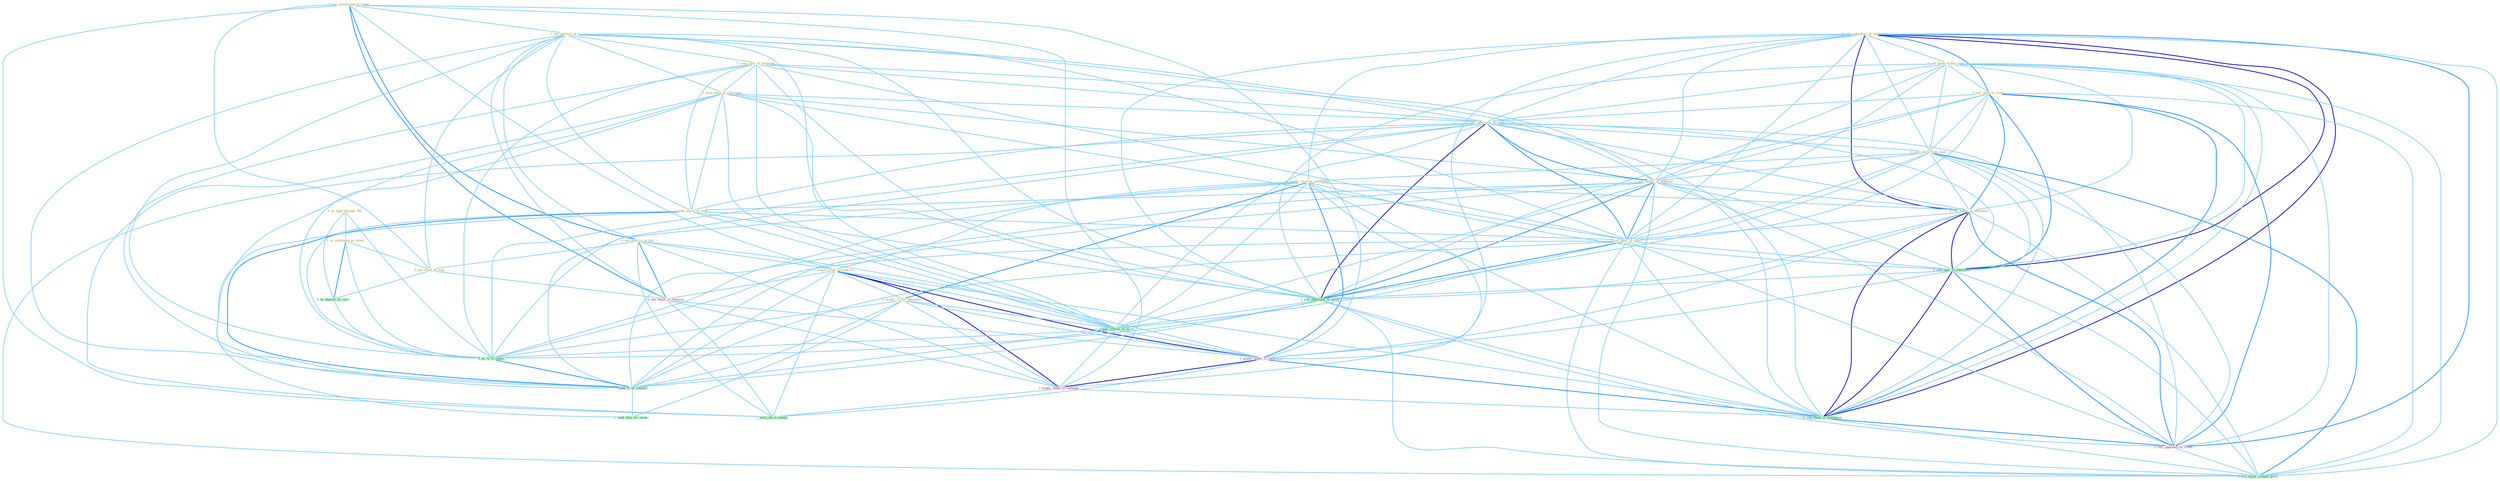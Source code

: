 Graph G{ 
    node
    [shape=polygon,style=filled,width=.5,height=.06,color="#BDFCC9",fixedsize=true,fontsize=4,
    fontcolor="#2f4f4f"];
    {node
    [color="#ffffe0", fontcolor="#8b7d6b"] "1_see_turnaround_in_trend " "1_see_unravel_of_it " "0_us_angl_through_'80s " "0_sell_subsidiari_to_entitynam " "0_sell_bond_within_year " "0_see_exercis_in_fact " "1_seen_case_of_incompet " "1_hold_posit_of_chairman " "0_sell_them_to_trust " "1_sell_othernum_of_strip " "0_sell_stock_from_floor " "1_sell_dollar_of_debentur " "0_acquir_%_from_entitynam " "0_us_entitynam_as_stone " "1_acquir_stake_in_concern " "0_sell_adhes_to_entitynam " "0_acquir_%_for_othernum " "1_seek_major_of_seat " "0_see_stand_as_sign " "1_sell_beer_of_choic "}
{node [color="#fff0f5", fontcolor="#b22222"] "0_see_vaniti_in_everyon " "1_acquir_stake_in_entitynam " "1_acquir_stake_in_compani " "1_sell_approach_to_client "}
edge [color="#B0E2FF"];

	"1_see_turnaround_in_trend " -- "1_see_unravel_of_it " [w="1", color="#87cefa" ];
	"1_see_turnaround_in_trend " -- "0_see_exercis_in_fact " [w="2", color="#1e90ff" , len=0.8];
	"1_see_turnaround_in_trend " -- "1_acquir_stake_in_concern " [w="1", color="#87cefa" ];
	"1_see_turnaround_in_trend " -- "0_see_stand_as_sign " [w="1", color="#87cefa" ];
	"1_see_turnaround_in_trend " -- "0_see_vaniti_in_everyon " [w="2", color="#1e90ff" , len=0.8];
	"1_see_turnaround_in_trend " -- "1_acquir_stake_in_entitynam " [w="1", color="#87cefa" ];
	"1_see_turnaround_in_trend " -- "1_acquir_stake_in_compani " [w="1", color="#87cefa" ];
	"1_see_turnaround_in_trend " -- "1_hold_job_in_manag " [w="1", color="#87cefa" ];
	"1_see_unravel_of_it " -- "0_see_exercis_in_fact " [w="1", color="#87cefa" ];
	"1_see_unravel_of_it " -- "1_seen_case_of_incompet " [w="1", color="#87cefa" ];
	"1_see_unravel_of_it " -- "1_hold_posit_of_chairman " [w="1", color="#87cefa" ];
	"1_see_unravel_of_it " -- "1_sell_othernum_of_strip " [w="1", color="#87cefa" ];
	"1_see_unravel_of_it " -- "1_sell_dollar_of_debentur " [w="1", color="#87cefa" ];
	"1_see_unravel_of_it " -- "1_seek_major_of_seat " [w="1", color="#87cefa" ];
	"1_see_unravel_of_it " -- "0_see_stand_as_sign " [w="1", color="#87cefa" ];
	"1_see_unravel_of_it " -- "1_sell_beer_of_choic " [w="1", color="#87cefa" ];
	"1_see_unravel_of_it " -- "1_sell_othernum_of_model " [w="1", color="#87cefa" ];
	"1_see_unravel_of_it " -- "0_see_vaniti_in_everyon " [w="1", color="#87cefa" ];
	"1_see_unravel_of_it " -- "1_acquir_million_of_asset " [w="1", color="#87cefa" ];
	"1_see_unravel_of_it " -- "1_us_%_of_capac " [w="1", color="#87cefa" ];
	"1_see_unravel_of_it " -- "1_seek_%_of_concern " [w="1", color="#87cefa" ];
	"0_us_angl_through_'80s " -- "0_us_entitynam_as_stone " [w="1", color="#87cefa" ];
	"0_us_angl_through_'80s " -- "0_us_deposit_as_cach " [w="1", color="#87cefa" ];
	"0_us_angl_through_'80s " -- "1_us_%_of_capac " [w="1", color="#87cefa" ];
	"0_sell_subsidiari_to_entitynam " -- "0_sell_bond_within_year " [w="1", color="#87cefa" ];
	"0_sell_subsidiari_to_entitynam " -- "0_sell_them_to_trust " [w="2", color="#1e90ff" , len=0.8];
	"0_sell_subsidiari_to_entitynam " -- "1_sell_othernum_of_strip " [w="1", color="#87cefa" ];
	"0_sell_subsidiari_to_entitynam " -- "0_sell_stock_from_floor " [w="1", color="#87cefa" ];
	"0_sell_subsidiari_to_entitynam " -- "1_sell_dollar_of_debentur " [w="1", color="#87cefa" ];
	"0_sell_subsidiari_to_entitynam " -- "0_acquir_%_from_entitynam " [w="1", color="#87cefa" ];
	"0_sell_subsidiari_to_entitynam " -- "0_sell_adhes_to_entitynam " [w="3", color="#0000cd" , len=0.6];
	"0_sell_subsidiari_to_entitynam " -- "1_sell_beer_of_choic " [w="1", color="#87cefa" ];
	"0_sell_subsidiari_to_entitynam " -- "0_sell_oper_to_entitynam " [w="3", color="#0000cd" , len=0.6];
	"0_sell_subsidiari_to_entitynam " -- "1_sell_othernum_of_model " [w="1", color="#87cefa" ];
	"0_sell_subsidiari_to_entitynam " -- "1_acquir_stake_in_entitynam " [w="1", color="#87cefa" ];
	"0_sell_subsidiari_to_entitynam " -- "0_sell_stake_to_entitynam " [w="3", color="#0000cd" , len=0.6];
	"0_sell_subsidiari_to_entitynam " -- "1_sell_approach_to_client " [w="2", color="#1e90ff" , len=0.8];
	"0_sell_subsidiari_to_entitynam " -- "0_sell_stock_without_hitch " [w="1", color="#87cefa" ];
	"0_sell_bond_within_year " -- "0_sell_them_to_trust " [w="1", color="#87cefa" ];
	"0_sell_bond_within_year " -- "1_sell_othernum_of_strip " [w="1", color="#87cefa" ];
	"0_sell_bond_within_year " -- "0_sell_stock_from_floor " [w="1", color="#87cefa" ];
	"0_sell_bond_within_year " -- "1_sell_dollar_of_debentur " [w="1", color="#87cefa" ];
	"0_sell_bond_within_year " -- "0_sell_adhes_to_entitynam " [w="1", color="#87cefa" ];
	"0_sell_bond_within_year " -- "1_sell_beer_of_choic " [w="1", color="#87cefa" ];
	"0_sell_bond_within_year " -- "0_sell_oper_to_entitynam " [w="1", color="#87cefa" ];
	"0_sell_bond_within_year " -- "1_sell_othernum_of_model " [w="1", color="#87cefa" ];
	"0_sell_bond_within_year " -- "0_sell_stake_to_entitynam " [w="1", color="#87cefa" ];
	"0_sell_bond_within_year " -- "1_sell_approach_to_client " [w="1", color="#87cefa" ];
	"0_sell_bond_within_year " -- "0_sell_stock_without_hitch " [w="1", color="#87cefa" ];
	"0_see_exercis_in_fact " -- "1_acquir_stake_in_concern " [w="1", color="#87cefa" ];
	"0_see_exercis_in_fact " -- "0_see_stand_as_sign " [w="1", color="#87cefa" ];
	"0_see_exercis_in_fact " -- "0_see_vaniti_in_everyon " [w="2", color="#1e90ff" , len=0.8];
	"0_see_exercis_in_fact " -- "1_acquir_stake_in_entitynam " [w="1", color="#87cefa" ];
	"0_see_exercis_in_fact " -- "1_acquir_stake_in_compani " [w="1", color="#87cefa" ];
	"0_see_exercis_in_fact " -- "1_hold_job_in_manag " [w="1", color="#87cefa" ];
	"1_seen_case_of_incompet " -- "1_hold_posit_of_chairman " [w="1", color="#87cefa" ];
	"1_seen_case_of_incompet " -- "1_sell_othernum_of_strip " [w="1", color="#87cefa" ];
	"1_seen_case_of_incompet " -- "1_sell_dollar_of_debentur " [w="1", color="#87cefa" ];
	"1_seen_case_of_incompet " -- "1_seek_major_of_seat " [w="1", color="#87cefa" ];
	"1_seen_case_of_incompet " -- "1_sell_beer_of_choic " [w="1", color="#87cefa" ];
	"1_seen_case_of_incompet " -- "1_sell_othernum_of_model " [w="1", color="#87cefa" ];
	"1_seen_case_of_incompet " -- "1_acquir_million_of_asset " [w="1", color="#87cefa" ];
	"1_seen_case_of_incompet " -- "1_us_%_of_capac " [w="1", color="#87cefa" ];
	"1_seen_case_of_incompet " -- "1_seek_%_of_concern " [w="1", color="#87cefa" ];
	"1_hold_posit_of_chairman " -- "1_sell_othernum_of_strip " [w="1", color="#87cefa" ];
	"1_hold_posit_of_chairman " -- "1_sell_dollar_of_debentur " [w="1", color="#87cefa" ];
	"1_hold_posit_of_chairman " -- "1_seek_major_of_seat " [w="1", color="#87cefa" ];
	"1_hold_posit_of_chairman " -- "1_sell_beer_of_choic " [w="1", color="#87cefa" ];
	"1_hold_posit_of_chairman " -- "1_sell_othernum_of_model " [w="1", color="#87cefa" ];
	"1_hold_posit_of_chairman " -- "1_acquir_million_of_asset " [w="1", color="#87cefa" ];
	"1_hold_posit_of_chairman " -- "1_us_%_of_capac " [w="1", color="#87cefa" ];
	"1_hold_posit_of_chairman " -- "1_hold_job_in_manag " [w="1", color="#87cefa" ];
	"1_hold_posit_of_chairman " -- "1_seek_%_of_concern " [w="1", color="#87cefa" ];
	"0_sell_them_to_trust " -- "1_sell_othernum_of_strip " [w="1", color="#87cefa" ];
	"0_sell_them_to_trust " -- "0_sell_stock_from_floor " [w="1", color="#87cefa" ];
	"0_sell_them_to_trust " -- "1_sell_dollar_of_debentur " [w="1", color="#87cefa" ];
	"0_sell_them_to_trust " -- "0_sell_adhes_to_entitynam " [w="2", color="#1e90ff" , len=0.8];
	"0_sell_them_to_trust " -- "1_sell_beer_of_choic " [w="1", color="#87cefa" ];
	"0_sell_them_to_trust " -- "0_sell_oper_to_entitynam " [w="2", color="#1e90ff" , len=0.8];
	"0_sell_them_to_trust " -- "1_sell_othernum_of_model " [w="1", color="#87cefa" ];
	"0_sell_them_to_trust " -- "0_sell_stake_to_entitynam " [w="2", color="#1e90ff" , len=0.8];
	"0_sell_them_to_trust " -- "1_sell_approach_to_client " [w="2", color="#1e90ff" , len=0.8];
	"0_sell_them_to_trust " -- "0_sell_stock_without_hitch " [w="1", color="#87cefa" ];
	"1_sell_othernum_of_strip " -- "0_sell_stock_from_floor " [w="1", color="#87cefa" ];
	"1_sell_othernum_of_strip " -- "1_sell_dollar_of_debentur " [w="2", color="#1e90ff" , len=0.8];
	"1_sell_othernum_of_strip " -- "0_sell_adhes_to_entitynam " [w="1", color="#87cefa" ];
	"1_sell_othernum_of_strip " -- "1_seek_major_of_seat " [w="1", color="#87cefa" ];
	"1_sell_othernum_of_strip " -- "1_sell_beer_of_choic " [w="2", color="#1e90ff" , len=0.8];
	"1_sell_othernum_of_strip " -- "0_sell_oper_to_entitynam " [w="1", color="#87cefa" ];
	"1_sell_othernum_of_strip " -- "1_sell_othernum_of_model " [w="3", color="#0000cd" , len=0.6];
	"1_sell_othernum_of_strip " -- "1_acquir_million_of_asset " [w="1", color="#87cefa" ];
	"1_sell_othernum_of_strip " -- "0_sell_stake_to_entitynam " [w="1", color="#87cefa" ];
	"1_sell_othernum_of_strip " -- "1_us_%_of_capac " [w="1", color="#87cefa" ];
	"1_sell_othernum_of_strip " -- "1_sell_approach_to_client " [w="1", color="#87cefa" ];
	"1_sell_othernum_of_strip " -- "0_sell_stock_without_hitch " [w="1", color="#87cefa" ];
	"1_sell_othernum_of_strip " -- "1_seek_%_of_concern " [w="1", color="#87cefa" ];
	"0_sell_stock_from_floor " -- "1_sell_dollar_of_debentur " [w="1", color="#87cefa" ];
	"0_sell_stock_from_floor " -- "0_acquir_%_from_entitynam " [w="1", color="#87cefa" ];
	"0_sell_stock_from_floor " -- "0_sell_adhes_to_entitynam " [w="1", color="#87cefa" ];
	"0_sell_stock_from_floor " -- "1_sell_beer_of_choic " [w="1", color="#87cefa" ];
	"0_sell_stock_from_floor " -- "0_sell_oper_to_entitynam " [w="1", color="#87cefa" ];
	"0_sell_stock_from_floor " -- "1_sell_othernum_of_model " [w="1", color="#87cefa" ];
	"0_sell_stock_from_floor " -- "0_sell_stake_to_entitynam " [w="1", color="#87cefa" ];
	"0_sell_stock_from_floor " -- "1_sell_approach_to_client " [w="1", color="#87cefa" ];
	"0_sell_stock_from_floor " -- "0_sell_stock_without_hitch " [w="2", color="#1e90ff" , len=0.8];
	"1_sell_dollar_of_debentur " -- "0_sell_adhes_to_entitynam " [w="1", color="#87cefa" ];
	"1_sell_dollar_of_debentur " -- "1_seek_major_of_seat " [w="1", color="#87cefa" ];
	"1_sell_dollar_of_debentur " -- "1_sell_beer_of_choic " [w="2", color="#1e90ff" , len=0.8];
	"1_sell_dollar_of_debentur " -- "0_sell_oper_to_entitynam " [w="1", color="#87cefa" ];
	"1_sell_dollar_of_debentur " -- "1_sell_othernum_of_model " [w="2", color="#1e90ff" , len=0.8];
	"1_sell_dollar_of_debentur " -- "1_acquir_million_of_asset " [w="1", color="#87cefa" ];
	"1_sell_dollar_of_debentur " -- "0_sell_stake_to_entitynam " [w="1", color="#87cefa" ];
	"1_sell_dollar_of_debentur " -- "1_us_%_of_capac " [w="1", color="#87cefa" ];
	"1_sell_dollar_of_debentur " -- "1_sell_approach_to_client " [w="1", color="#87cefa" ];
	"1_sell_dollar_of_debentur " -- "0_sell_stock_without_hitch " [w="1", color="#87cefa" ];
	"1_sell_dollar_of_debentur " -- "1_seek_%_of_concern " [w="1", color="#87cefa" ];
	"0_acquir_%_from_entitynam " -- "1_acquir_stake_in_concern " [w="1", color="#87cefa" ];
	"0_acquir_%_from_entitynam " -- "0_sell_adhes_to_entitynam " [w="1", color="#87cefa" ];
	"0_acquir_%_from_entitynam " -- "0_acquir_%_for_othernum " [w="2", color="#1e90ff" , len=0.8];
	"0_acquir_%_from_entitynam " -- "0_sell_oper_to_entitynam " [w="1", color="#87cefa" ];
	"0_acquir_%_from_entitynam " -- "1_acquir_million_of_asset " [w="1", color="#87cefa" ];
	"0_acquir_%_from_entitynam " -- "1_acquir_stake_in_entitynam " [w="2", color="#1e90ff" , len=0.8];
	"0_acquir_%_from_entitynam " -- "1_acquir_stake_in_compani " [w="1", color="#87cefa" ];
	"0_acquir_%_from_entitynam " -- "0_sell_stake_to_entitynam " [w="1", color="#87cefa" ];
	"0_acquir_%_from_entitynam " -- "1_us_%_of_capac " [w="1", color="#87cefa" ];
	"0_acquir_%_from_entitynam " -- "1_seek_%_of_concern " [w="1", color="#87cefa" ];
	"0_us_entitynam_as_stone " -- "0_see_stand_as_sign " [w="1", color="#87cefa" ];
	"0_us_entitynam_as_stone " -- "0_us_deposit_as_cach " [w="2", color="#1e90ff" , len=0.8];
	"0_us_entitynam_as_stone " -- "1_us_%_of_capac " [w="1", color="#87cefa" ];
	"1_acquir_stake_in_concern " -- "0_acquir_%_for_othernum " [w="1", color="#87cefa" ];
	"1_acquir_stake_in_concern " -- "0_see_vaniti_in_everyon " [w="1", color="#87cefa" ];
	"1_acquir_stake_in_concern " -- "1_acquir_million_of_asset " [w="1", color="#87cefa" ];
	"1_acquir_stake_in_concern " -- "1_acquir_stake_in_entitynam " [w="3", color="#0000cd" , len=0.6];
	"1_acquir_stake_in_concern " -- "1_acquir_stake_in_compani " [w="3", color="#0000cd" , len=0.6];
	"1_acquir_stake_in_concern " -- "0_sell_stake_to_entitynam " [w="1", color="#87cefa" ];
	"1_acquir_stake_in_concern " -- "1_hold_job_in_manag " [w="1", color="#87cefa" ];
	"1_acquir_stake_in_concern " -- "1_seek_%_of_concern " [w="1", color="#87cefa" ];
	"0_sell_adhes_to_entitynam " -- "1_sell_beer_of_choic " [w="1", color="#87cefa" ];
	"0_sell_adhes_to_entitynam " -- "0_sell_oper_to_entitynam " [w="3", color="#0000cd" , len=0.6];
	"0_sell_adhes_to_entitynam " -- "1_sell_othernum_of_model " [w="1", color="#87cefa" ];
	"0_sell_adhes_to_entitynam " -- "1_acquir_stake_in_entitynam " [w="1", color="#87cefa" ];
	"0_sell_adhes_to_entitynam " -- "0_sell_stake_to_entitynam " [w="3", color="#0000cd" , len=0.6];
	"0_sell_adhes_to_entitynam " -- "1_sell_approach_to_client " [w="2", color="#1e90ff" , len=0.8];
	"0_sell_adhes_to_entitynam " -- "0_sell_stock_without_hitch " [w="1", color="#87cefa" ];
	"0_acquir_%_for_othernum " -- "1_acquir_million_of_asset " [w="1", color="#87cefa" ];
	"0_acquir_%_for_othernum " -- "1_acquir_stake_in_entitynam " [w="1", color="#87cefa" ];
	"0_acquir_%_for_othernum " -- "1_acquir_stake_in_compani " [w="1", color="#87cefa" ];
	"0_acquir_%_for_othernum " -- "1_us_%_of_capac " [w="1", color="#87cefa" ];
	"0_acquir_%_for_othernum " -- "1_seek_%_of_concern " [w="1", color="#87cefa" ];
	"0_acquir_%_for_othernum " -- "1_seek_help_for_owner " [w="1", color="#87cefa" ];
	"1_seek_major_of_seat " -- "1_sell_beer_of_choic " [w="1", color="#87cefa" ];
	"1_seek_major_of_seat " -- "1_sell_othernum_of_model " [w="1", color="#87cefa" ];
	"1_seek_major_of_seat " -- "1_acquir_million_of_asset " [w="1", color="#87cefa" ];
	"1_seek_major_of_seat " -- "1_us_%_of_capac " [w="1", color="#87cefa" ];
	"1_seek_major_of_seat " -- "1_seek_%_of_concern " [w="2", color="#1e90ff" , len=0.8];
	"1_seek_major_of_seat " -- "1_seek_help_for_owner " [w="1", color="#87cefa" ];
	"0_see_stand_as_sign " -- "0_see_vaniti_in_everyon " [w="1", color="#87cefa" ];
	"0_see_stand_as_sign " -- "0_us_deposit_as_cach " [w="1", color="#87cefa" ];
	"1_sell_beer_of_choic " -- "0_sell_oper_to_entitynam " [w="1", color="#87cefa" ];
	"1_sell_beer_of_choic " -- "1_sell_othernum_of_model " [w="2", color="#1e90ff" , len=0.8];
	"1_sell_beer_of_choic " -- "1_acquir_million_of_asset " [w="1", color="#87cefa" ];
	"1_sell_beer_of_choic " -- "0_sell_stake_to_entitynam " [w="1", color="#87cefa" ];
	"1_sell_beer_of_choic " -- "1_us_%_of_capac " [w="1", color="#87cefa" ];
	"1_sell_beer_of_choic " -- "1_sell_approach_to_client " [w="1", color="#87cefa" ];
	"1_sell_beer_of_choic " -- "0_sell_stock_without_hitch " [w="1", color="#87cefa" ];
	"1_sell_beer_of_choic " -- "1_seek_%_of_concern " [w="1", color="#87cefa" ];
	"0_sell_oper_to_entitynam " -- "1_sell_othernum_of_model " [w="1", color="#87cefa" ];
	"0_sell_oper_to_entitynam " -- "1_acquir_stake_in_entitynam " [w="1", color="#87cefa" ];
	"0_sell_oper_to_entitynam " -- "0_sell_stake_to_entitynam " [w="3", color="#0000cd" , len=0.6];
	"0_sell_oper_to_entitynam " -- "1_sell_approach_to_client " [w="2", color="#1e90ff" , len=0.8];
	"0_sell_oper_to_entitynam " -- "0_sell_stock_without_hitch " [w="1", color="#87cefa" ];
	"1_sell_othernum_of_model " -- "1_acquir_million_of_asset " [w="1", color="#87cefa" ];
	"1_sell_othernum_of_model " -- "0_sell_stake_to_entitynam " [w="1", color="#87cefa" ];
	"1_sell_othernum_of_model " -- "1_us_%_of_capac " [w="1", color="#87cefa" ];
	"1_sell_othernum_of_model " -- "1_sell_approach_to_client " [w="1", color="#87cefa" ];
	"1_sell_othernum_of_model " -- "0_sell_stock_without_hitch " [w="1", color="#87cefa" ];
	"1_sell_othernum_of_model " -- "1_seek_%_of_concern " [w="1", color="#87cefa" ];
	"0_see_vaniti_in_everyon " -- "1_acquir_stake_in_entitynam " [w="1", color="#87cefa" ];
	"0_see_vaniti_in_everyon " -- "1_acquir_stake_in_compani " [w="1", color="#87cefa" ];
	"0_see_vaniti_in_everyon " -- "1_hold_job_in_manag " [w="1", color="#87cefa" ];
	"1_acquir_million_of_asset " -- "1_acquir_stake_in_entitynam " [w="1", color="#87cefa" ];
	"1_acquir_million_of_asset " -- "1_acquir_stake_in_compani " [w="1", color="#87cefa" ];
	"1_acquir_million_of_asset " -- "1_us_%_of_capac " [w="1", color="#87cefa" ];
	"1_acquir_million_of_asset " -- "1_seek_%_of_concern " [w="1", color="#87cefa" ];
	"0_us_deposit_as_cach " -- "1_us_%_of_capac " [w="1", color="#87cefa" ];
	"1_acquir_stake_in_entitynam " -- "1_acquir_stake_in_compani " [w="3", color="#0000cd" , len=0.6];
	"1_acquir_stake_in_entitynam " -- "0_sell_stake_to_entitynam " [w="2", color="#1e90ff" , len=0.8];
	"1_acquir_stake_in_entitynam " -- "1_hold_job_in_manag " [w="1", color="#87cefa" ];
	"1_acquir_stake_in_compani " -- "0_sell_stake_to_entitynam " [w="1", color="#87cefa" ];
	"1_acquir_stake_in_compani " -- "1_hold_job_in_manag " [w="1", color="#87cefa" ];
	"0_sell_stake_to_entitynam " -- "1_sell_approach_to_client " [w="2", color="#1e90ff" , len=0.8];
	"0_sell_stake_to_entitynam " -- "0_sell_stock_without_hitch " [w="1", color="#87cefa" ];
	"1_us_%_of_capac " -- "1_seek_%_of_concern " [w="2", color="#1e90ff" , len=0.8];
	"1_sell_approach_to_client " -- "0_sell_stock_without_hitch " [w="1", color="#87cefa" ];
	"1_seek_%_of_concern " -- "1_seek_help_for_owner " [w="1", color="#87cefa" ];
}